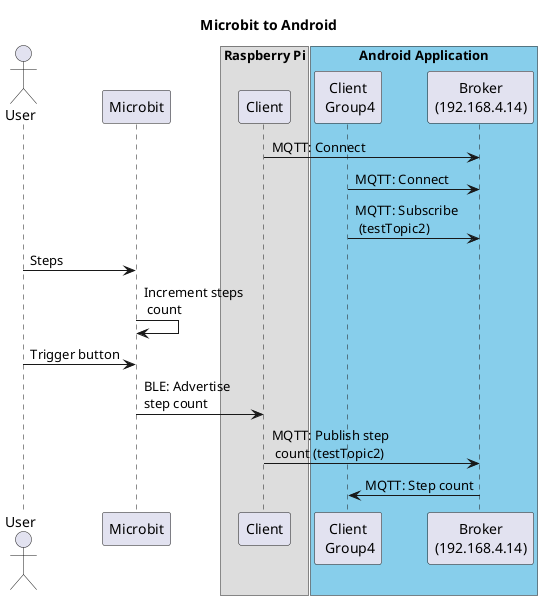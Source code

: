 @startuml Microbit to Android
title Microbit to Android
actor "User" as U
participant "Microbit" as M

box "Raspberry Pi"
participant "Client" as PC
end box

box "Android Application" #SkyBlue
participant "Client\n Group4" as AC
participant "Broker\n(192.168.4.14)" as AB
end box

PC->AB: MQTT: Connect
AC->AB: MQTT: Connect
AC->AB: MQTT: Subscribe\n (testTopic2)

U->M: Steps
M->M: Increment steps\n count
U->M: Trigger button
M->PC: BLE: Advertise \nstep count
PC->AB: MQTT: Publish step\n count (testTopic2)
AB->AC: MQTT: Step count
@enduml